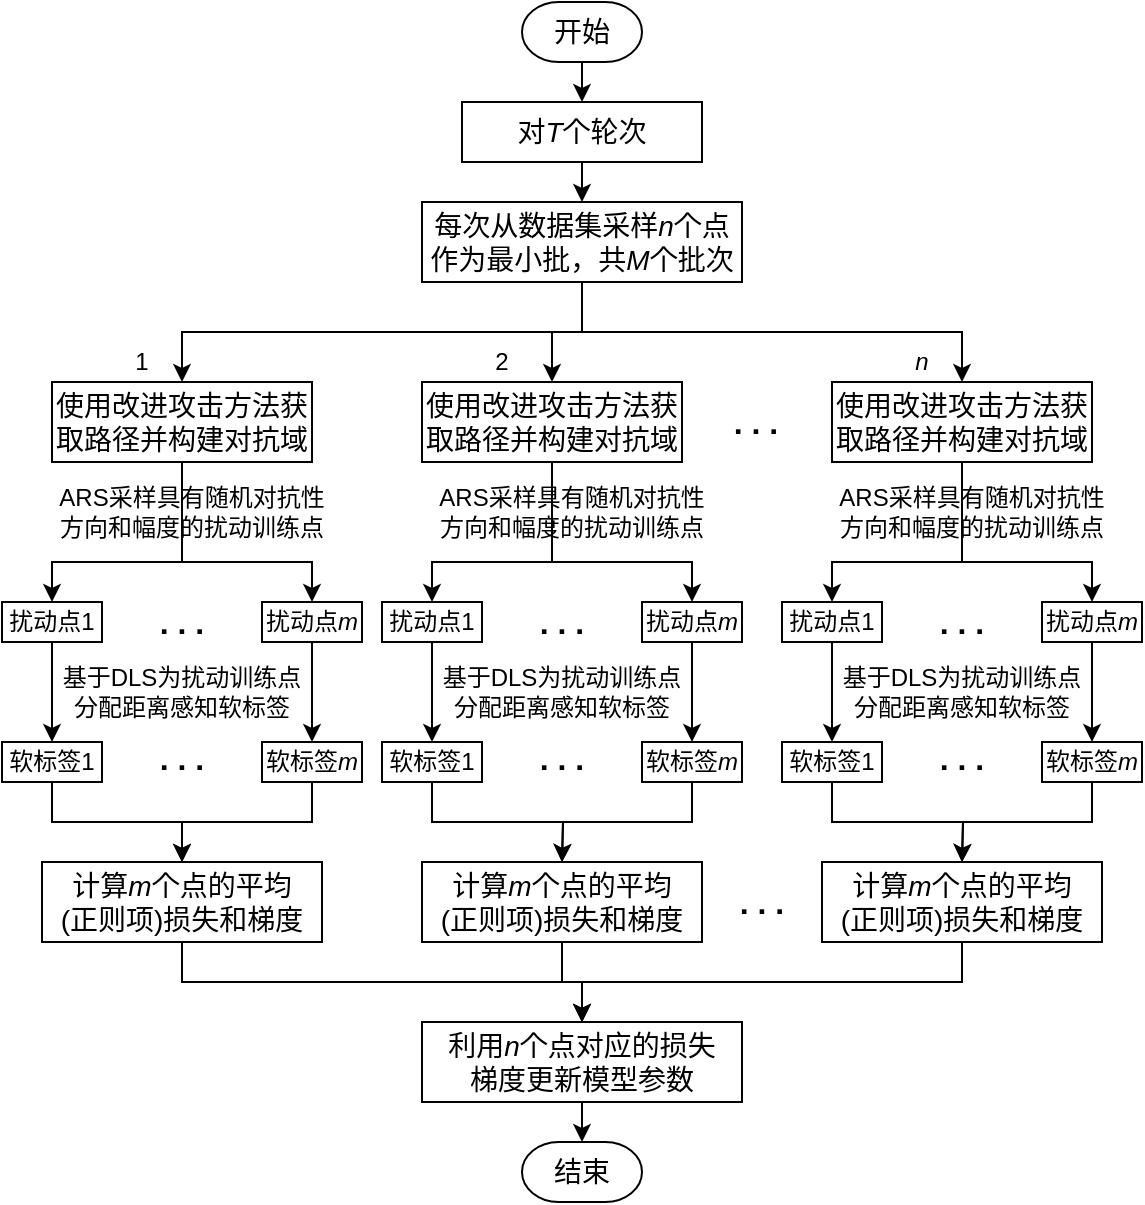 <mxfile version="21.3.5" type="github">
  <diagram name="第 1 页" id="MnjlSnw96ZEYYFgfHTCJ">
    <mxGraphModel dx="1293" dy="785" grid="1" gridSize="10" guides="1" tooltips="1" connect="1" arrows="1" fold="1" page="1" pageScale="1" pageWidth="827" pageHeight="1169" math="0" shadow="0">
      <root>
        <mxCell id="0" />
        <mxCell id="1" parent="0" />
        <mxCell id="rwNcY4Yg_PhgB3yi368k-56" style="edgeStyle=orthogonalEdgeStyle;rounded=0;orthogonalLoop=1;jettySize=auto;html=1;exitX=0.5;exitY=1;exitDx=0;exitDy=0;entryX=0.5;entryY=0;entryDx=0;entryDy=0;" parent="1" source="rwNcY4Yg_PhgB3yi368k-52" target="rwNcY4Yg_PhgB3yi368k-55" edge="1">
          <mxGeometry relative="1" as="geometry" />
        </mxCell>
        <mxCell id="rwNcY4Yg_PhgB3yi368k-52" value="&lt;font style=&quot;font-size: 14px;&quot;&gt;对&lt;i&gt;T&lt;/i&gt;个轮次&lt;/font&gt;" style="rounded=0;whiteSpace=wrap;html=1;" parent="1" vertex="1">
          <mxGeometry x="320" y="60" width="120" height="30" as="geometry" />
        </mxCell>
        <mxCell id="rwNcY4Yg_PhgB3yi368k-61" style="edgeStyle=orthogonalEdgeStyle;rounded=0;orthogonalLoop=1;jettySize=auto;html=1;exitX=0.5;exitY=1;exitDx=0;exitDy=0;" parent="1" source="rwNcY4Yg_PhgB3yi368k-55" target="rwNcY4Yg_PhgB3yi368k-58" edge="1">
          <mxGeometry relative="1" as="geometry" />
        </mxCell>
        <mxCell id="rwNcY4Yg_PhgB3yi368k-62" style="edgeStyle=orthogonalEdgeStyle;rounded=0;orthogonalLoop=1;jettySize=auto;html=1;exitX=0.5;exitY=1;exitDx=0;exitDy=0;entryX=0.5;entryY=0;entryDx=0;entryDy=0;" parent="1" source="rwNcY4Yg_PhgB3yi368k-55" target="Xqxh_tt3NqKoXO2El6Pr-1" edge="1">
          <mxGeometry relative="1" as="geometry">
            <mxPoint x="365" y="200" as="targetPoint" />
          </mxGeometry>
        </mxCell>
        <mxCell id="rwNcY4Yg_PhgB3yi368k-63" style="edgeStyle=orthogonalEdgeStyle;rounded=0;orthogonalLoop=1;jettySize=auto;html=1;exitX=0.5;exitY=1;exitDx=0;exitDy=0;entryX=0.5;entryY=0;entryDx=0;entryDy=0;" parent="1" source="rwNcY4Yg_PhgB3yi368k-55" target="Xqxh_tt3NqKoXO2El6Pr-2" edge="1">
          <mxGeometry relative="1" as="geometry">
            <mxPoint x="570" y="200" as="targetPoint" />
          </mxGeometry>
        </mxCell>
        <mxCell id="rwNcY4Yg_PhgB3yi368k-55" value="&lt;font style=&quot;font-size: 14px;&quot;&gt;每次从数据集采样&lt;i&gt;n&lt;/i&gt;个点作为最小批，共&lt;i&gt;M&lt;/i&gt;个批次&lt;br&gt;&lt;/font&gt;" style="rounded=0;whiteSpace=wrap;html=1;" parent="1" vertex="1">
          <mxGeometry x="300" y="110" width="160" height="40" as="geometry" />
        </mxCell>
        <mxCell id="rwNcY4Yg_PhgB3yi368k-126" style="edgeStyle=orthogonalEdgeStyle;rounded=0;orthogonalLoop=1;jettySize=auto;html=1;exitX=0.5;exitY=1;exitDx=0;exitDy=0;entryX=0.5;entryY=0;entryDx=0;entryDy=0;" parent="1" source="rwNcY4Yg_PhgB3yi368k-58" target="rwNcY4Yg_PhgB3yi368k-69" edge="1">
          <mxGeometry relative="1" as="geometry">
            <Array as="points">
              <mxPoint x="180" y="290" />
              <mxPoint x="115" y="290" />
            </Array>
          </mxGeometry>
        </mxCell>
        <mxCell id="rwNcY4Yg_PhgB3yi368k-127" style="edgeStyle=orthogonalEdgeStyle;rounded=0;orthogonalLoop=1;jettySize=auto;html=1;exitX=0.5;exitY=1;exitDx=0;exitDy=0;entryX=0.5;entryY=0;entryDx=0;entryDy=0;" parent="1" source="rwNcY4Yg_PhgB3yi368k-58" target="rwNcY4Yg_PhgB3yi368k-70" edge="1">
          <mxGeometry relative="1" as="geometry">
            <Array as="points">
              <mxPoint x="180" y="290" />
              <mxPoint x="245" y="290" />
            </Array>
          </mxGeometry>
        </mxCell>
        <mxCell id="rwNcY4Yg_PhgB3yi368k-58" value="&lt;font style=&quot;font-size: 14px;&quot;&gt;使用改进攻击方法获取路径并构建对抗域&lt;br&gt;&lt;/font&gt;" style="rounded=0;whiteSpace=wrap;html=1;" parent="1" vertex="1">
          <mxGeometry x="115" y="200" width="130" height="40" as="geometry" />
        </mxCell>
        <mxCell id="rwNcY4Yg_PhgB3yi368k-128" style="edgeStyle=orthogonalEdgeStyle;rounded=0;orthogonalLoop=1;jettySize=auto;html=1;exitX=0.5;exitY=1;exitDx=0;exitDy=0;entryX=0.5;entryY=0;entryDx=0;entryDy=0;" parent="1" target="rwNcY4Yg_PhgB3yi368k-90" edge="1">
          <mxGeometry relative="1" as="geometry">
            <Array as="points">
              <mxPoint x="365" y="290" />
              <mxPoint x="305" y="290" />
            </Array>
            <mxPoint x="365" y="240" as="sourcePoint" />
          </mxGeometry>
        </mxCell>
        <mxCell id="rwNcY4Yg_PhgB3yi368k-129" style="edgeStyle=orthogonalEdgeStyle;rounded=0;orthogonalLoop=1;jettySize=auto;html=1;exitX=0.5;exitY=1;exitDx=0;exitDy=0;" parent="1" target="rwNcY4Yg_PhgB3yi368k-92" edge="1">
          <mxGeometry relative="1" as="geometry">
            <Array as="points">
              <mxPoint x="365" y="290" />
              <mxPoint x="435" y="290" />
            </Array>
            <mxPoint x="365" y="240" as="sourcePoint" />
          </mxGeometry>
        </mxCell>
        <mxCell id="rwNcY4Yg_PhgB3yi368k-133" style="edgeStyle=orthogonalEdgeStyle;rounded=0;orthogonalLoop=1;jettySize=auto;html=1;exitX=0.5;exitY=1;exitDx=0;exitDy=0;" parent="1" target="rwNcY4Yg_PhgB3yi368k-105" edge="1">
          <mxGeometry relative="1" as="geometry">
            <Array as="points">
              <mxPoint x="570" y="290" />
              <mxPoint x="505" y="290" />
            </Array>
            <mxPoint x="570" y="240" as="sourcePoint" />
          </mxGeometry>
        </mxCell>
        <mxCell id="rwNcY4Yg_PhgB3yi368k-134" style="edgeStyle=orthogonalEdgeStyle;rounded=0;orthogonalLoop=1;jettySize=auto;html=1;exitX=0.5;exitY=1;exitDx=0;exitDy=0;" parent="1" target="rwNcY4Yg_PhgB3yi368k-107" edge="1">
          <mxGeometry relative="1" as="geometry">
            <Array as="points">
              <mxPoint x="570" y="290" />
              <mxPoint x="635" y="290" />
            </Array>
            <mxPoint x="570" y="240" as="sourcePoint" />
          </mxGeometry>
        </mxCell>
        <mxCell id="rwNcY4Yg_PhgB3yi368k-65" value="1" style="text;html=1;strokeColor=none;fillColor=none;align=center;verticalAlign=middle;whiteSpace=wrap;rounded=0;" parent="1" vertex="1">
          <mxGeometry x="150" y="180" width="20" height="20" as="geometry" />
        </mxCell>
        <mxCell id="rwNcY4Yg_PhgB3yi368k-66" value="2" style="text;html=1;strokeColor=none;fillColor=none;align=center;verticalAlign=middle;whiteSpace=wrap;rounded=0;" parent="1" vertex="1">
          <mxGeometry x="330" y="180" width="20" height="20" as="geometry" />
        </mxCell>
        <mxCell id="rwNcY4Yg_PhgB3yi368k-67" value="&lt;i&gt;n&lt;/i&gt;" style="text;html=1;strokeColor=none;fillColor=none;align=center;verticalAlign=middle;whiteSpace=wrap;rounded=0;" parent="1" vertex="1">
          <mxGeometry x="540" y="180" width="20" height="20" as="geometry" />
        </mxCell>
        <mxCell id="rwNcY4Yg_PhgB3yi368k-68" value="&lt;font size=&quot;1&quot; style=&quot;&quot;&gt;&lt;b style=&quot;font-size: 16px;&quot;&gt;. . .&lt;/b&gt;&lt;/font&gt;" style="text;html=1;strokeColor=none;fillColor=none;align=center;verticalAlign=middle;whiteSpace=wrap;rounded=0;" parent="1" vertex="1">
          <mxGeometry x="432" y="212.5" width="70" height="15" as="geometry" />
        </mxCell>
        <mxCell id="rwNcY4Yg_PhgB3yi368k-79" style="edgeStyle=orthogonalEdgeStyle;rounded=0;orthogonalLoop=1;jettySize=auto;html=1;exitX=0.5;exitY=1;exitDx=0;exitDy=0;entryX=0.5;entryY=0;entryDx=0;entryDy=0;" parent="1" source="rwNcY4Yg_PhgB3yi368k-69" target="rwNcY4Yg_PhgB3yi368k-76" edge="1">
          <mxGeometry relative="1" as="geometry" />
        </mxCell>
        <mxCell id="rwNcY4Yg_PhgB3yi368k-69" value="&lt;font style=&quot;font-size: 12px;&quot;&gt;扰动点1&lt;/font&gt;" style="rounded=0;whiteSpace=wrap;html=1;" parent="1" vertex="1">
          <mxGeometry x="90" y="310" width="50" height="20" as="geometry" />
        </mxCell>
        <mxCell id="rwNcY4Yg_PhgB3yi368k-80" style="edgeStyle=orthogonalEdgeStyle;rounded=0;orthogonalLoop=1;jettySize=auto;html=1;exitX=0.5;exitY=1;exitDx=0;exitDy=0;entryX=0.5;entryY=0;entryDx=0;entryDy=0;" parent="1" source="rwNcY4Yg_PhgB3yi368k-70" target="rwNcY4Yg_PhgB3yi368k-77" edge="1">
          <mxGeometry relative="1" as="geometry" />
        </mxCell>
        <mxCell id="rwNcY4Yg_PhgB3yi368k-70" value="&lt;font style=&quot;font-size: 12px;&quot;&gt;扰动点&lt;i&gt;m&lt;/i&gt;&lt;/font&gt;" style="rounded=0;whiteSpace=wrap;html=1;" parent="1" vertex="1">
          <mxGeometry x="220" y="310" width="50" height="20" as="geometry" />
        </mxCell>
        <mxCell id="rwNcY4Yg_PhgB3yi368k-73" value="ARS采样具有随机对抗性方向和幅度的扰动训练点" style="text;html=1;strokeColor=none;fillColor=none;align=center;verticalAlign=middle;whiteSpace=wrap;rounded=0;" parent="1" vertex="1">
          <mxGeometry x="115" y="250" width="140" height="30" as="geometry" />
        </mxCell>
        <mxCell id="rwNcY4Yg_PhgB3yi368k-75" value="&lt;font size=&quot;1&quot; style=&quot;&quot;&gt;&lt;b style=&quot;font-size: 16px;&quot;&gt;. . .&lt;/b&gt;&lt;/font&gt;" style="text;html=1;strokeColor=none;fillColor=none;align=center;verticalAlign=middle;whiteSpace=wrap;rounded=0;" parent="1" vertex="1">
          <mxGeometry x="160" y="312.5" width="40" height="15" as="geometry" />
        </mxCell>
        <mxCell id="rwNcY4Yg_PhgB3yi368k-83" style="edgeStyle=orthogonalEdgeStyle;rounded=0;orthogonalLoop=1;jettySize=auto;html=1;exitX=0.5;exitY=1;exitDx=0;exitDy=0;" parent="1" source="rwNcY4Yg_PhgB3yi368k-76" target="rwNcY4Yg_PhgB3yi368k-82" edge="1">
          <mxGeometry relative="1" as="geometry" />
        </mxCell>
        <mxCell id="rwNcY4Yg_PhgB3yi368k-76" value="&lt;font style=&quot;font-size: 12px;&quot;&gt;软标签1&lt;/font&gt;" style="rounded=0;whiteSpace=wrap;html=1;" parent="1" vertex="1">
          <mxGeometry x="90" y="380" width="50" height="20" as="geometry" />
        </mxCell>
        <mxCell id="rwNcY4Yg_PhgB3yi368k-84" style="edgeStyle=orthogonalEdgeStyle;rounded=0;orthogonalLoop=1;jettySize=auto;html=1;exitX=0.5;exitY=1;exitDx=0;exitDy=0;" parent="1" source="rwNcY4Yg_PhgB3yi368k-77" target="rwNcY4Yg_PhgB3yi368k-82" edge="1">
          <mxGeometry relative="1" as="geometry" />
        </mxCell>
        <mxCell id="rwNcY4Yg_PhgB3yi368k-77" value="&lt;font style=&quot;font-size: 12px;&quot;&gt;软标签&lt;i&gt;m&lt;/i&gt;&lt;br&gt;&lt;/font&gt;" style="rounded=0;whiteSpace=wrap;html=1;" parent="1" vertex="1">
          <mxGeometry x="220" y="380" width="50" height="20" as="geometry" />
        </mxCell>
        <mxCell id="rwNcY4Yg_PhgB3yi368k-78" value="&lt;font size=&quot;1&quot; style=&quot;&quot;&gt;&lt;b style=&quot;font-size: 16px;&quot;&gt;. . .&lt;/b&gt;&lt;/font&gt;" style="text;html=1;strokeColor=none;fillColor=none;align=center;verticalAlign=middle;whiteSpace=wrap;rounded=0;" parent="1" vertex="1">
          <mxGeometry x="160" y="380" width="40" height="15" as="geometry" />
        </mxCell>
        <mxCell id="rwNcY4Yg_PhgB3yi368k-81" value="基于DLS为扰动训练点分配距离感知软标签" style="text;html=1;strokeColor=none;fillColor=none;align=center;verticalAlign=middle;whiteSpace=wrap;rounded=0;" parent="1" vertex="1">
          <mxGeometry x="115" y="340" width="130" height="30" as="geometry" />
        </mxCell>
        <mxCell id="rwNcY4Yg_PhgB3yi368k-130" style="edgeStyle=orthogonalEdgeStyle;rounded=0;orthogonalLoop=1;jettySize=auto;html=1;exitX=0.5;exitY=1;exitDx=0;exitDy=0;entryX=0.5;entryY=0;entryDx=0;entryDy=0;" parent="1" source="rwNcY4Yg_PhgB3yi368k-82" target="rwNcY4Yg_PhgB3yi368k-85" edge="1">
          <mxGeometry relative="1" as="geometry" />
        </mxCell>
        <mxCell id="rwNcY4Yg_PhgB3yi368k-82" value="&lt;font style=&quot;font-size: 14px;&quot;&gt;计算&lt;i&gt;m&lt;/i&gt;个点的平均&lt;br&gt;(正则项)损失和梯度&lt;br&gt;&lt;/font&gt;" style="rounded=0;whiteSpace=wrap;html=1;" parent="1" vertex="1">
          <mxGeometry x="110" y="440" width="140" height="40" as="geometry" />
        </mxCell>
        <mxCell id="YAo8oAb-dNqM61MB8-NM-4" style="edgeStyle=orthogonalEdgeStyle;rounded=0;orthogonalLoop=1;jettySize=auto;html=1;exitX=0.5;exitY=1;exitDx=0;exitDy=0;entryX=0.5;entryY=0;entryDx=0;entryDy=0;entryPerimeter=0;" edge="1" parent="1" source="rwNcY4Yg_PhgB3yi368k-85" target="YAo8oAb-dNqM61MB8-NM-3">
          <mxGeometry relative="1" as="geometry" />
        </mxCell>
        <mxCell id="rwNcY4Yg_PhgB3yi368k-85" value="&lt;font style=&quot;font-size: 14px;&quot;&gt;利用&lt;i&gt;n&lt;/i&gt;个点对应的损失&lt;br&gt;梯度更新模型参数&lt;br&gt;&lt;/font&gt;" style="rounded=0;whiteSpace=wrap;html=1;" parent="1" vertex="1">
          <mxGeometry x="300" y="520" width="160" height="40" as="geometry" />
        </mxCell>
        <mxCell id="rwNcY4Yg_PhgB3yi368k-89" style="edgeStyle=orthogonalEdgeStyle;rounded=0;orthogonalLoop=1;jettySize=auto;html=1;exitX=0.5;exitY=1;exitDx=0;exitDy=0;entryX=0.5;entryY=0;entryDx=0;entryDy=0;" parent="1" source="rwNcY4Yg_PhgB3yi368k-90" target="rwNcY4Yg_PhgB3yi368k-96" edge="1">
          <mxGeometry relative="1" as="geometry" />
        </mxCell>
        <mxCell id="rwNcY4Yg_PhgB3yi368k-90" value="&lt;font style=&quot;font-size: 12px;&quot;&gt;扰动点1&lt;/font&gt;" style="rounded=0;whiteSpace=wrap;html=1;" parent="1" vertex="1">
          <mxGeometry x="280" y="310" width="50" height="20" as="geometry" />
        </mxCell>
        <mxCell id="rwNcY4Yg_PhgB3yi368k-91" style="edgeStyle=orthogonalEdgeStyle;rounded=0;orthogonalLoop=1;jettySize=auto;html=1;exitX=0.5;exitY=1;exitDx=0;exitDy=0;entryX=0.5;entryY=0;entryDx=0;entryDy=0;" parent="1" source="rwNcY4Yg_PhgB3yi368k-92" target="rwNcY4Yg_PhgB3yi368k-98" edge="1">
          <mxGeometry relative="1" as="geometry" />
        </mxCell>
        <mxCell id="rwNcY4Yg_PhgB3yi368k-92" value="&lt;font style=&quot;font-size: 12px;&quot;&gt;扰动点&lt;i&gt;m&lt;/i&gt;&lt;/font&gt;" style="rounded=0;whiteSpace=wrap;html=1;" parent="1" vertex="1">
          <mxGeometry x="410" y="310" width="50" height="20" as="geometry" />
        </mxCell>
        <mxCell id="rwNcY4Yg_PhgB3yi368k-93" value="ARS采样具有随机对抗性方向和幅度的扰动训练点" style="text;html=1;strokeColor=none;fillColor=none;align=center;verticalAlign=middle;whiteSpace=wrap;rounded=0;" parent="1" vertex="1">
          <mxGeometry x="305" y="250" width="140" height="30" as="geometry" />
        </mxCell>
        <mxCell id="rwNcY4Yg_PhgB3yi368k-94" value="&lt;font size=&quot;1&quot; style=&quot;&quot;&gt;&lt;b style=&quot;font-size: 16px;&quot;&gt;. . .&lt;/b&gt;&lt;/font&gt;" style="text;html=1;strokeColor=none;fillColor=none;align=center;verticalAlign=middle;whiteSpace=wrap;rounded=0;" parent="1" vertex="1">
          <mxGeometry x="350" y="312.5" width="40" height="15" as="geometry" />
        </mxCell>
        <mxCell id="rwNcY4Yg_PhgB3yi368k-95" style="edgeStyle=orthogonalEdgeStyle;rounded=0;orthogonalLoop=1;jettySize=auto;html=1;exitX=0.5;exitY=1;exitDx=0;exitDy=0;" parent="1" source="rwNcY4Yg_PhgB3yi368k-96" edge="1">
          <mxGeometry relative="1" as="geometry">
            <mxPoint x="370" y="440" as="targetPoint" />
          </mxGeometry>
        </mxCell>
        <mxCell id="rwNcY4Yg_PhgB3yi368k-96" value="&lt;font style=&quot;font-size: 12px;&quot;&gt;软标签1&lt;/font&gt;" style="rounded=0;whiteSpace=wrap;html=1;" parent="1" vertex="1">
          <mxGeometry x="280" y="380" width="50" height="20" as="geometry" />
        </mxCell>
        <mxCell id="rwNcY4Yg_PhgB3yi368k-97" style="edgeStyle=orthogonalEdgeStyle;rounded=0;orthogonalLoop=1;jettySize=auto;html=1;exitX=0.5;exitY=1;exitDx=0;exitDy=0;" parent="1" source="rwNcY4Yg_PhgB3yi368k-98" edge="1">
          <mxGeometry relative="1" as="geometry">
            <mxPoint x="370" y="440" as="targetPoint" />
          </mxGeometry>
        </mxCell>
        <mxCell id="rwNcY4Yg_PhgB3yi368k-98" value="&lt;font style=&quot;font-size: 12px;&quot;&gt;软标签&lt;i&gt;m&lt;/i&gt;&lt;br&gt;&lt;/font&gt;" style="rounded=0;whiteSpace=wrap;html=1;" parent="1" vertex="1">
          <mxGeometry x="410" y="380" width="50" height="20" as="geometry" />
        </mxCell>
        <mxCell id="rwNcY4Yg_PhgB3yi368k-99" value="&lt;font size=&quot;1&quot; style=&quot;&quot;&gt;&lt;b style=&quot;font-size: 16px;&quot;&gt;. . .&lt;/b&gt;&lt;/font&gt;" style="text;html=1;strokeColor=none;fillColor=none;align=center;verticalAlign=middle;whiteSpace=wrap;rounded=0;" parent="1" vertex="1">
          <mxGeometry x="350" y="380" width="40" height="15" as="geometry" />
        </mxCell>
        <mxCell id="rwNcY4Yg_PhgB3yi368k-100" value="基于DLS为扰动训练点分配距离感知软标签" style="text;html=1;strokeColor=none;fillColor=none;align=center;verticalAlign=middle;whiteSpace=wrap;rounded=0;" parent="1" vertex="1">
          <mxGeometry x="305" y="340" width="130" height="30" as="geometry" />
        </mxCell>
        <mxCell id="rwNcY4Yg_PhgB3yi368k-104" style="edgeStyle=orthogonalEdgeStyle;rounded=0;orthogonalLoop=1;jettySize=auto;html=1;exitX=0.5;exitY=1;exitDx=0;exitDy=0;entryX=0.5;entryY=0;entryDx=0;entryDy=0;" parent="1" source="rwNcY4Yg_PhgB3yi368k-105" target="rwNcY4Yg_PhgB3yi368k-111" edge="1">
          <mxGeometry relative="1" as="geometry" />
        </mxCell>
        <mxCell id="rwNcY4Yg_PhgB3yi368k-105" value="&lt;font style=&quot;font-size: 12px;&quot;&gt;扰动点1&lt;/font&gt;" style="rounded=0;whiteSpace=wrap;html=1;" parent="1" vertex="1">
          <mxGeometry x="480" y="310" width="50" height="20" as="geometry" />
        </mxCell>
        <mxCell id="rwNcY4Yg_PhgB3yi368k-106" style="edgeStyle=orthogonalEdgeStyle;rounded=0;orthogonalLoop=1;jettySize=auto;html=1;exitX=0.5;exitY=1;exitDx=0;exitDy=0;entryX=0.5;entryY=0;entryDx=0;entryDy=0;" parent="1" source="rwNcY4Yg_PhgB3yi368k-107" target="rwNcY4Yg_PhgB3yi368k-113" edge="1">
          <mxGeometry relative="1" as="geometry" />
        </mxCell>
        <mxCell id="rwNcY4Yg_PhgB3yi368k-107" value="&lt;font style=&quot;font-size: 12px;&quot;&gt;扰动点&lt;i&gt;m&lt;/i&gt;&lt;/font&gt;" style="rounded=0;whiteSpace=wrap;html=1;" parent="1" vertex="1">
          <mxGeometry x="610" y="310" width="50" height="20" as="geometry" />
        </mxCell>
        <mxCell id="rwNcY4Yg_PhgB3yi368k-108" value="ARS采样具有随机对抗性方向和幅度的扰动训练点" style="text;html=1;strokeColor=none;fillColor=none;align=center;verticalAlign=middle;whiteSpace=wrap;rounded=0;" parent="1" vertex="1">
          <mxGeometry x="505" y="250" width="140" height="30" as="geometry" />
        </mxCell>
        <mxCell id="rwNcY4Yg_PhgB3yi368k-109" value="&lt;font size=&quot;1&quot; style=&quot;&quot;&gt;&lt;b style=&quot;font-size: 16px;&quot;&gt;. . .&lt;/b&gt;&lt;/font&gt;" style="text;html=1;strokeColor=none;fillColor=none;align=center;verticalAlign=middle;whiteSpace=wrap;rounded=0;" parent="1" vertex="1">
          <mxGeometry x="550" y="312.5" width="40" height="15" as="geometry" />
        </mxCell>
        <mxCell id="rwNcY4Yg_PhgB3yi368k-110" style="edgeStyle=orthogonalEdgeStyle;rounded=0;orthogonalLoop=1;jettySize=auto;html=1;exitX=0.5;exitY=1;exitDx=0;exitDy=0;" parent="1" source="rwNcY4Yg_PhgB3yi368k-111" edge="1">
          <mxGeometry relative="1" as="geometry">
            <mxPoint x="570" y="440" as="targetPoint" />
          </mxGeometry>
        </mxCell>
        <mxCell id="rwNcY4Yg_PhgB3yi368k-111" value="&lt;font style=&quot;font-size: 12px;&quot;&gt;软标签1&lt;/font&gt;" style="rounded=0;whiteSpace=wrap;html=1;" parent="1" vertex="1">
          <mxGeometry x="480" y="380" width="50" height="20" as="geometry" />
        </mxCell>
        <mxCell id="rwNcY4Yg_PhgB3yi368k-112" style="edgeStyle=orthogonalEdgeStyle;rounded=0;orthogonalLoop=1;jettySize=auto;html=1;exitX=0.5;exitY=1;exitDx=0;exitDy=0;" parent="1" source="rwNcY4Yg_PhgB3yi368k-113" edge="1">
          <mxGeometry relative="1" as="geometry">
            <mxPoint x="570" y="440" as="targetPoint" />
          </mxGeometry>
        </mxCell>
        <mxCell id="rwNcY4Yg_PhgB3yi368k-113" value="&lt;font style=&quot;font-size: 12px;&quot;&gt;软标签&lt;i&gt;m&lt;/i&gt;&lt;br&gt;&lt;/font&gt;" style="rounded=0;whiteSpace=wrap;html=1;" parent="1" vertex="1">
          <mxGeometry x="610" y="380" width="50" height="20" as="geometry" />
        </mxCell>
        <mxCell id="rwNcY4Yg_PhgB3yi368k-114" value="&lt;font size=&quot;1&quot; style=&quot;&quot;&gt;&lt;b style=&quot;font-size: 16px;&quot;&gt;. . .&lt;/b&gt;&lt;/font&gt;" style="text;html=1;strokeColor=none;fillColor=none;align=center;verticalAlign=middle;whiteSpace=wrap;rounded=0;" parent="1" vertex="1">
          <mxGeometry x="550" y="380" width="40" height="15" as="geometry" />
        </mxCell>
        <mxCell id="rwNcY4Yg_PhgB3yi368k-115" value="基于DLS为扰动训练点分配距离感知软标签" style="text;html=1;strokeColor=none;fillColor=none;align=center;verticalAlign=middle;whiteSpace=wrap;rounded=0;" parent="1" vertex="1">
          <mxGeometry x="505" y="340" width="130" height="30" as="geometry" />
        </mxCell>
        <mxCell id="Xqxh_tt3NqKoXO2El6Pr-1" value="&lt;font style=&quot;font-size: 14px;&quot;&gt;使用改进攻击方法获取路径并构建对抗域&lt;br&gt;&lt;/font&gt;" style="rounded=0;whiteSpace=wrap;html=1;" parent="1" vertex="1">
          <mxGeometry x="300" y="200" width="130" height="40" as="geometry" />
        </mxCell>
        <mxCell id="Xqxh_tt3NqKoXO2El6Pr-2" value="&lt;font style=&quot;font-size: 14px;&quot;&gt;使用改进攻击方法获取路径并构建对抗域&lt;br&gt;&lt;/font&gt;" style="rounded=0;whiteSpace=wrap;html=1;" parent="1" vertex="1">
          <mxGeometry x="505" y="200" width="130" height="40" as="geometry" />
        </mxCell>
        <mxCell id="Xqxh_tt3NqKoXO2El6Pr-4" style="edgeStyle=orthogonalEdgeStyle;rounded=0;orthogonalLoop=1;jettySize=auto;html=1;exitX=0.5;exitY=1;exitDx=0;exitDy=0;entryX=0.5;entryY=0;entryDx=0;entryDy=0;" parent="1" source="Xqxh_tt3NqKoXO2El6Pr-3" target="rwNcY4Yg_PhgB3yi368k-85" edge="1">
          <mxGeometry relative="1" as="geometry" />
        </mxCell>
        <mxCell id="Xqxh_tt3NqKoXO2El6Pr-3" value="&lt;font style=&quot;font-size: 14px;&quot;&gt;计算&lt;i&gt;m&lt;/i&gt;个点的平均&lt;br&gt;(正则项)损失和梯度&lt;br&gt;&lt;/font&gt;" style="rounded=0;whiteSpace=wrap;html=1;" parent="1" vertex="1">
          <mxGeometry x="300" y="440" width="140" height="40" as="geometry" />
        </mxCell>
        <mxCell id="Xqxh_tt3NqKoXO2El6Pr-6" style="edgeStyle=orthogonalEdgeStyle;rounded=0;orthogonalLoop=1;jettySize=auto;html=1;exitX=0.5;exitY=1;exitDx=0;exitDy=0;entryX=0.5;entryY=0;entryDx=0;entryDy=0;" parent="1" source="Xqxh_tt3NqKoXO2El6Pr-5" target="rwNcY4Yg_PhgB3yi368k-85" edge="1">
          <mxGeometry relative="1" as="geometry" />
        </mxCell>
        <mxCell id="Xqxh_tt3NqKoXO2El6Pr-5" value="&lt;font style=&quot;font-size: 14px;&quot;&gt;计算&lt;i&gt;m&lt;/i&gt;个点的平均&lt;br&gt;(正则项)损失和梯度&lt;br&gt;&lt;/font&gt;" style="rounded=0;whiteSpace=wrap;html=1;" parent="1" vertex="1">
          <mxGeometry x="500" y="440" width="140" height="40" as="geometry" />
        </mxCell>
        <mxCell id="Xqxh_tt3NqKoXO2El6Pr-7" value="&lt;font size=&quot;1&quot; style=&quot;&quot;&gt;&lt;b style=&quot;font-size: 16px;&quot;&gt;. . .&lt;/b&gt;&lt;/font&gt;" style="text;html=1;strokeColor=none;fillColor=none;align=center;verticalAlign=middle;whiteSpace=wrap;rounded=0;" parent="1" vertex="1">
          <mxGeometry x="435" y="452.5" width="70" height="15" as="geometry" />
        </mxCell>
        <mxCell id="YAo8oAb-dNqM61MB8-NM-2" style="edgeStyle=orthogonalEdgeStyle;rounded=0;orthogonalLoop=1;jettySize=auto;html=1;exitX=0.5;exitY=1;exitDx=0;exitDy=0;exitPerimeter=0;entryX=0.5;entryY=0;entryDx=0;entryDy=0;" edge="1" parent="1" source="YAo8oAb-dNqM61MB8-NM-1" target="rwNcY4Yg_PhgB3yi368k-52">
          <mxGeometry relative="1" as="geometry" />
        </mxCell>
        <mxCell id="YAo8oAb-dNqM61MB8-NM-1" value="&lt;font style=&quot;font-size: 14px;&quot;&gt;开始&lt;/font&gt;" style="strokeWidth=1;html=1;shape=mxgraph.flowchart.terminator;whiteSpace=wrap;" vertex="1" parent="1">
          <mxGeometry x="350" y="10" width="60" height="30" as="geometry" />
        </mxCell>
        <mxCell id="YAo8oAb-dNqM61MB8-NM-3" value="&lt;font style=&quot;font-size: 14px;&quot;&gt;结束&lt;/font&gt;" style="strokeWidth=1;html=1;shape=mxgraph.flowchart.terminator;whiteSpace=wrap;" vertex="1" parent="1">
          <mxGeometry x="350" y="580" width="60" height="30" as="geometry" />
        </mxCell>
      </root>
    </mxGraphModel>
  </diagram>
</mxfile>
